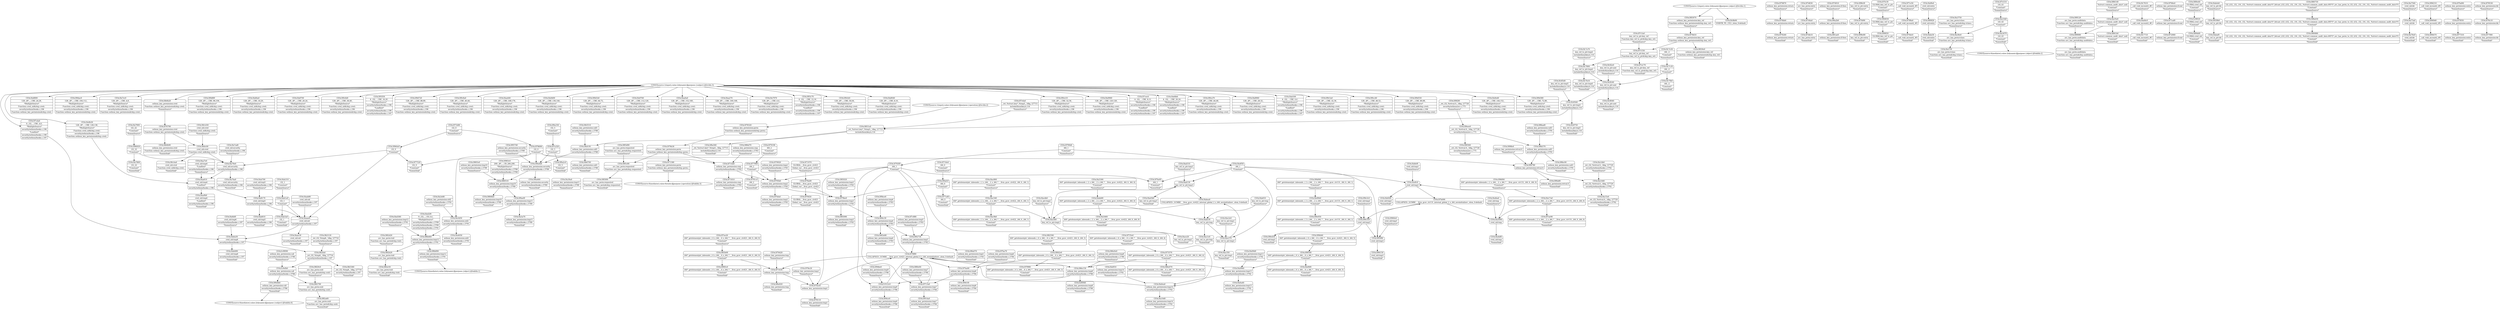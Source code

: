 digraph {
	CE0x3faa7e0 [shape=record,shape=Mrecord,label="{CE0x3faa7e0|cred_sid:tmp4|*LoadInst*|security/selinux/hooks.c,196|*SummSource*}"]
	CE0x3f9e430 [shape=record,shape=Mrecord,label="{CE0x3f9e430|cred_sid:tmp2|*SummSink*}"]
	CE0x3f79870 [shape=record,shape=Mrecord,label="{CE0x3f79870|selinux_key_permission:return|*SummSource*}"]
	CE0x3f7d4a0 [shape=record,shape=Mrecord,label="{CE0x3f7d4a0|avc_has_perm:entry}"]
	CE0x3fab1a0 [shape=record,shape=Mrecord,label="{CE0x3fab1a0|i32_1|*Constant*}"]
	CE0x3fa4360 [shape=record,shape=Mrecord,label="{CE0x3fa4360|selinux_key_permission:tmp12|security/selinux/hooks.c,5791|*SummSource*}"]
	CE0x3fc7800 [shape=record,shape=Mrecord,label="{CE0x3fc7800|key_ref_to_ptr:tmp4|include/linux/key.h,116}"]
	CE0x3f73570 [shape=record,shape=Mrecord,label="{CE0x3f73570|i64*_getelementptr_inbounds_(_6_x_i64_,_6_x_i64_*___llvm_gcov_ctr421,_i64_0,_i64_4)|*Constant*}"]
	CE0x3faa270 [shape=record,shape=Mrecord,label="{CE0x3faa270|128:_i8*,_:_CRE_160,168_|*MultipleSource*|Function::cred_sid&Arg::cred::|security/selinux/hooks.c,196|Function::selinux_key_permission&Arg::cred::}"]
	CE0x3fa7970 [shape=record,shape=Mrecord,label="{CE0x3fa7970|128:_i8*,_:_CRE_0,4_|*MultipleSource*|Function::cred_sid&Arg::cred::|security/selinux/hooks.c,196|Function::selinux_key_permission&Arg::cred::}"]
	CE0x3f78320 [shape=record,shape=Mrecord,label="{CE0x3f78320|selinux_key_permission:perm|Function::selinux_key_permission&Arg::perm::|*SummSource*}"]
	CE0x3f71630 [shape=record,shape=Mrecord,label="{CE0x3f71630|selinux_key_permission:tmp}"]
	CE0x3f86d70 [shape=record,shape=Mrecord,label="{CE0x3f86d70|selinux_key_permission:cmp|security/selinux/hooks.c,5783|*SummSource*}"]
	CE0x3faa9b0 [shape=record,shape=Mrecord,label="{CE0x3faa9b0|cred_sid:tmp4|*LoadInst*|security/selinux/hooks.c,196|*SummSink*}"]
	CE0x3f93c70 [shape=record,shape=Mrecord,label="{CE0x3f93c70|4:_i32,_:_CRE_12,16_|*MultipleSource*|security/selinux/hooks.c,196|*LoadInst*|security/selinux/hooks.c,196|security/selinux/hooks.c,197}"]
	CE0x3f81ae0 [shape=record,shape=Mrecord,label="{CE0x3f81ae0|selinux_key_permission:if.then|*SummSink*}"]
	CE0x3f9cfe0 [shape=record,shape=Mrecord,label="{CE0x3f9cfe0|128:_i8*,_:_CRE_56,64_|*MultipleSource*|Function::cred_sid&Arg::cred::|security/selinux/hooks.c,196|Function::selinux_key_permission&Arg::cred::}"]
	CE0x3f941f0 [shape=record,shape=Mrecord,label="{CE0x3f941f0|selinux_key_permission:tmp6|security/selinux/hooks.c,5784|*SummSink*}"]
	CE0x3f8b460 [shape=record,shape=Mrecord,label="{CE0x3f8b460|selinux_key_permission:tmp12|security/selinux/hooks.c,5791}"]
	CE0x3f7fd90 [shape=record,shape=Mrecord,label="{CE0x3f7fd90|key_ref_to_ptr:entry}"]
	CE0x3fa09d0 [shape=record,shape=Mrecord,label="{CE0x3fa09d0|selinux_key_permission:tmp13|security/selinux/hooks.c,5792|*SummSource*}"]
	CE0x3f98f20 [shape=record,shape=Mrecord,label="{CE0x3f98f20|GLOBAL:key_ref_to_ptr|*Constant*|*SummSink*}"]
	CE0x3fa8040 [shape=record,shape=Mrecord,label="{CE0x3fa8040|128:_i8*,_:_CRE_8,16_|*MultipleSource*|Function::cred_sid&Arg::cred::|security/selinux/hooks.c,196|Function::selinux_key_permission&Arg::cred::}"]
	CE0x3fac800 [shape=record,shape=Mrecord,label="{CE0x3fac800|i64*_getelementptr_inbounds_(_2_x_i64_,_2_x_i64_*___llvm_gcov_ctr422,_i64_0,_i64_1)|*Constant*|*SummSource*}"]
	CE0x3f8a070 [shape=record,shape=Mrecord,label="{CE0x3f8a070|selinux_key_permission:tmp5|security/selinux/hooks.c,5783|*SummSink*}"]
	CE0x3f71e50 [shape=record,shape=Mrecord,label="{CE0x3f71e50|_call_void_mcount()_#3|*SummSource*}"]
	CE0x3faf9e0 [shape=record,shape=Mrecord,label="{CE0x3faf9e0|cred_sid:entry|*SummSource*}"]
	CE0x3f83b00 [shape=record,shape=Mrecord,label="{CE0x3f83b00|i64*_getelementptr_inbounds_(_6_x_i64_,_6_x_i64_*___llvm_gcov_ctr421,_i64_0,_i64_0)|*Constant*}"]
	CE0x3f914a0 [shape=record,shape=Mrecord,label="{CE0x3f914a0|selinux_key_permission:tmp7|security/selinux/hooks.c,5784|*SummSink*}"]
	CE0x3f829c0 [shape=record,shape=Mrecord,label="{CE0x3f829c0|avc_has_perm:ssid|Function::avc_has_perm&Arg::ssid::|*SummSource*}"]
	CE0x3f8b570 [shape=record,shape=Mrecord,label="{CE0x3f8b570|selinux_key_permission:call3|security/selinux/hooks.c,5791}"]
	CE0x3f79240 [shape=record,shape=Mrecord,label="{CE0x3f79240|selinux_key_permission:return|*SummSink*}"]
	CE0x3f985c0 [shape=record,shape=Mrecord,label="{CE0x3f985c0|i64*_getelementptr_inbounds_(_6_x_i64_,_6_x_i64_*___llvm_gcov_ctr421,_i64_0,_i64_0)|*Constant*|*SummSink*}"]
	CE0x3f78690 [shape=record,shape=Mrecord,label="{CE0x3f78690|i32_0|*Constant*}"]
	CE0x3f9ce10 [shape=record,shape=Mrecord,label="{CE0x3f9ce10|128:_i8*,_:_CRE_52,56_|*MultipleSource*|Function::cred_sid&Arg::cred::|security/selinux/hooks.c,196|Function::selinux_key_permission&Arg::cred::}"]
	"CONST[source:1(input),value:2(dynamic)][purpose:{subject}][SrcIdx:3]"
	CE0x3fab810 [shape=record,shape=Mrecord,label="{CE0x3fab810|cred_sid:tmp5|security/selinux/hooks.c,196|*SummSink*}"]
	CE0x3fa39a0 [shape=record,shape=Mrecord,label="{CE0x3fa39a0|selinux_key_permission:tmp11|security/selinux/hooks.c,5789|*SummSource*}"]
	CE0x3f960e0 [shape=record,shape=Mrecord,label="{CE0x3f960e0|cred_sid:tmp3|*SummSource*}"]
	CE0x3f78a00 [shape=record,shape=Mrecord,label="{CE0x3f78a00|GLOBAL:__llvm_gcov_ctr421|Global_var:__llvm_gcov_ctr421}"]
	CE0x3fa0a40 [shape=record,shape=Mrecord,label="{CE0x3fa0a40|selinux_key_permission:tmp13|security/selinux/hooks.c,5792|*SummSink*}"]
	CE0x3f781c0 [shape=record,shape=Mrecord,label="{CE0x3f781c0|i64_2|*Constant*|*SummSink*}"]
	CE0x3f9df40 [shape=record,shape=Mrecord,label="{CE0x3f9df40|i64*_getelementptr_inbounds_(_2_x_i64_,_2_x_i64_*___llvm_gcov_ctr131,_i64_0,_i64_1)|*Constant*|*SummSource*}"]
	CE0x3f77520 [shape=record,shape=Mrecord,label="{CE0x3f77520|i32_0|*Constant*|*SummSink*}"]
	CE0x3f78e20 [shape=record,shape=Mrecord,label="{CE0x3f78e20|selinux_key_permission:tmp1|*SummSource*}"]
	CE0x3f716e0 [shape=record,shape=Mrecord,label="{CE0x3f716e0|i64_0|*Constant*|*SummSource*}"]
	CE0x3f7c6a0 [shape=record,shape=Mrecord,label="{CE0x3f7c6a0|_ret_%struct.key*_%tmp5,_!dbg_!27715|include/linux/key.h,116|*SummSource*}"]
	CE0x3fa37f0 [shape=record,shape=Mrecord,label="{CE0x3fa37f0|avc_has_perm:tclass|Function::avc_has_perm&Arg::tclass::|*SummSink*}"]
	CE0x3fa9960 [shape=record,shape=Mrecord,label="{CE0x3fa9960|128:_i8*,_:_CRE_120,128_|*MultipleSource*|Function::cred_sid&Arg::cred::|security/selinux/hooks.c,196|Function::selinux_key_permission&Arg::cred::}"]
	CE0x3f9fa80 [shape=record,shape=Mrecord,label="{CE0x3f9fa80|selinux_key_permission:retval.0|*SummSink*}"]
	CE0x3f7cec0 [shape=record,shape=Mrecord,label="{CE0x3f7cec0|4:_i32,_:_CRE_8,12_|*MultipleSource*|security/selinux/hooks.c,196|*LoadInst*|security/selinux/hooks.c,196|security/selinux/hooks.c,197}"]
	CE0x3f9a460 [shape=record,shape=Mrecord,label="{CE0x3f9a460|selinux_key_permission:security|security/selinux/hooks.c,5789|*SummSink*}"]
	CE0x3f7ba00 [shape=record,shape=Mrecord,label="{CE0x3f7ba00|selinux_key_permission:tmp6|security/selinux/hooks.c,5784}"]
	CE0x3f861b0 [shape=record,shape=Mrecord,label="{CE0x3f861b0|%struct.common_audit_data*_null|*Constant*|*SummSink*}"]
	CE0x3fa6d90 [shape=record,shape=Mrecord,label="{CE0x3fa6d90|cred_sid:tmp6|security/selinux/hooks.c,197|*SummSink*}"]
	CE0x3fc8b00 [shape=record,shape=Mrecord,label="{CE0x3fc8b00|VOIDTB_TE:_CE2:_elem_0:default:}"]
	CE0x3f76790 [shape=record,shape=Mrecord,label="{CE0x3f76790|selinux_key_permission:cred|Function::selinux_key_permission&Arg::cred::}"]
	CE0x3f82e50 [shape=record,shape=Mrecord,label="{CE0x3f82e50|avc_has_perm:tsid|Function::avc_has_perm&Arg::tsid::|*SummSink*}"]
	CE0x3fa68b0 [shape=record,shape=Mrecord,label="{CE0x3fa68b0|4:_i32,_:_CRE_20,24_|*MultipleSource*|security/selinux/hooks.c,196|*LoadInst*|security/selinux/hooks.c,196|security/selinux/hooks.c,197}"]
	CE0x3fad310 [shape=record,shape=Mrecord,label="{CE0x3fad310|key_ref_to_ptr:tmp3|*SummSource*}"]
	CE0x3fac1e0 [shape=record,shape=Mrecord,label="{CE0x3fac1e0|key_ref_to_ptr:tmp|*SummSink*}"]
	CE0x3fa3750 [shape=record,shape=Mrecord,label="{CE0x3fa3750|avc_has_perm:tclass|Function::avc_has_perm&Arg::tclass::|*SummSource*}"]
	CE0x3f94be0 [shape=record,shape=Mrecord,label="{CE0x3f94be0|selinux_key_permission:tmp9|security/selinux/hooks.c,5786|*SummSource*}"]
	CE0x3f9f540 [shape=record,shape=Mrecord,label="{CE0x3f9f540|i64*_getelementptr_inbounds_(_6_x_i64_,_6_x_i64_*___llvm_gcov_ctr421,_i64_0,_i64_5)|*Constant*}"]
	"CONST[source:1(input),value:2(dynamic)][purpose:{object}][SrcIdx:1]"
	CE0x3fa90b0 [shape=record,shape=Mrecord,label="{CE0x3fa90b0|i64*_getelementptr_inbounds_(_2_x_i64_,_2_x_i64_*___llvm_gcov_ctr131,_i64_0,_i64_1)|*Constant*}"]
	CE0x3fa6bf0 [shape=record,shape=Mrecord,label="{CE0x3fa6bf0|cred_sid:tmp6|security/selinux/hooks.c,197|*SummSource*}"]
	CE0x3f7bfa0 [shape=record,shape=Mrecord,label="{CE0x3f7bfa0|selinux_key_permission:tmp2|security/selinux/hooks.c,5783|*SummSink*}"]
	CE0x3fa3470 [shape=record,shape=Mrecord,label="{CE0x3fa3470|i16_43|*Constant*|*SummSink*}"]
	CE0x3f9ca70 [shape=record,shape=Mrecord,label="{CE0x3f9ca70|128:_i8*,_:_CRE_44,48_|*MultipleSource*|Function::cred_sid&Arg::cred::|security/selinux/hooks.c,196|Function::selinux_key_permission&Arg::cred::}"]
	CE0x3f9fd40 [shape=record,shape=Mrecord,label="{CE0x3f9fd40|i64*_getelementptr_inbounds_(_6_x_i64_,_6_x_i64_*___llvm_gcov_ctr421,_i64_0,_i64_5)|*Constant*|*SummSource*}"]
	CE0x3fab3a0 [shape=record,shape=Mrecord,label="{CE0x3fab3a0|i32_1|*Constant*|*SummSink*}"]
	CE0x3f8a2b0 [shape=record,shape=Mrecord,label="{CE0x3f8a2b0|selinux_key_permission:if.then}"]
	CE0x3f95740 [shape=record,shape=Mrecord,label="{CE0x3f95740|selinux_key_permission:security|security/selinux/hooks.c,5789|*SummSource*}"]
	CE0x3fb3120 [shape=record,shape=Mrecord,label="{CE0x3fb3120|_ret_i32_%tmp6,_!dbg_!27716|security/selinux/hooks.c,197|*SummSource*}"]
	CE0x3fabb80 [shape=record,shape=Mrecord,label="{CE0x3fabb80|i64*_getelementptr_inbounds_(_2_x_i64_,_2_x_i64_*___llvm_gcov_ctr422,_i64_0,_i64_0)|*Constant*}"]
	CE0x3fad4c0 [shape=record,shape=Mrecord,label="{CE0x3fad4c0|_call_void_mcount()_#3}"]
	CE0x3f7c5a0 [shape=record,shape=Mrecord,label="{CE0x3f7c5a0|key_ref_to_ptr:key_ref|Function::key_ref_to_ptr&Arg::key_ref::|*SummSource*}"]
	CE0x3fa8960 [shape=record,shape=Mrecord,label="{CE0x3fa8960|128:_i8*,_:_CRE_28,32_|*MultipleSource*|Function::cred_sid&Arg::cred::|security/selinux/hooks.c,196|Function::selinux_key_permission&Arg::cred::}"]
	CE0x3fab500 [shape=record,shape=Mrecord,label="{CE0x3fab500|4:_i32,_:_CRE_0,4_|*MultipleSource*|security/selinux/hooks.c,196|*LoadInst*|security/selinux/hooks.c,196|security/selinux/hooks.c,197}"]
	CE0x3fa8170 [shape=record,shape=Mrecord,label="{CE0x3fa8170|cred_sid:tmp5|security/selinux/hooks.c,196}"]
	CE0x3f7c530 [shape=record,shape=Mrecord,label="{CE0x3f7c530|key_ref_to_ptr:key_ref|Function::key_ref_to_ptr&Arg::key_ref::}"]
	CE0x3faa610 [shape=record,shape=Mrecord,label="{CE0x3faa610|cred_sid:tmp4|*LoadInst*|security/selinux/hooks.c,196}"]
	CE0x3f71ad0 [shape=record,shape=Mrecord,label="{CE0x3f71ad0|selinux_key_permission:if.end}"]
	CE0x3f9c5a0 [shape=record,shape=Mrecord,label="{CE0x3f9c5a0|128:_i8*,_:_CRE_32,36_|*MultipleSource*|Function::cred_sid&Arg::cred::|security/selinux/hooks.c,196|Function::selinux_key_permission&Arg::cred::}"]
	CE0x3f9cc40 [shape=record,shape=Mrecord,label="{CE0x3f9cc40|128:_i8*,_:_CRE_48,52_|*MultipleSource*|Function::cred_sid&Arg::cred::|security/selinux/hooks.c,196|Function::selinux_key_permission&Arg::cred::}"]
	CE0x3f85090 [shape=record,shape=Mrecord,label="{CE0x3f85090|selinux_key_permission:tmp3|security/selinux/hooks.c,5783|*SummSink*}"]
	CE0x3f89e40 [shape=record,shape=Mrecord,label="{CE0x3f89e40|GLOBAL:cred_sid|*Constant*|*SummSource*}"]
	CE0x3f9a4d0 [shape=record,shape=Mrecord,label="{CE0x3f9a4d0|selinux_key_permission:security|security/selinux/hooks.c,5789}"]
	CE0x3f7d830 [shape=record,shape=Mrecord,label="{CE0x3f7d830|avc_has_perm:entry|*SummSource*}"]
	CE0x3fa4df0 [shape=record,shape=Mrecord,label="{CE0x3fa4df0|cred_sid:tmp|*SummSink*}"]
	CE0x3fb1da0 [shape=record,shape=Mrecord,label="{CE0x3fb1da0|cred_sid:cred|Function::cred_sid&Arg::cred::|*SummSink*}"]
	CE0x3fa06f0 [shape=record,shape=Mrecord,label="{CE0x3fa06f0|i64*_getelementptr_inbounds_(_6_x_i64_,_6_x_i64_*___llvm_gcov_ctr421,_i64_0,_i64_5)|*Constant*|*SummSink*}"]
	CE0x3f7ba70 [shape=record,shape=Mrecord,label="{CE0x3f7ba70|selinux_key_permission:tmp6|security/selinux/hooks.c,5784|*SummSource*}"]
	CE0x3f9d550 [shape=record,shape=Mrecord,label="{CE0x3f9d550|128:_i8*,_:_CRE_80,88_|*MultipleSource*|Function::cred_sid&Arg::cred::|security/selinux/hooks.c,196|Function::selinux_key_permission&Arg::cred::}"]
	CE0x3fb2fa0 [shape=record,shape=Mrecord,label="{CE0x3fb2fa0|_ret_i32_%tmp6,_!dbg_!27716|security/selinux/hooks.c,197}"]
	CE0x3fa7800 [shape=record,shape=Mrecord,label="{CE0x3fa7800|i32_22|*Constant*|*SummSink*}"]
	CE0x3f806b0 [shape=record,shape=Mrecord,label="{CE0x3f806b0|selinux_key_permission:tmp10|security/selinux/hooks.c,5789|*SummSink*}"]
	CE0x3facd40 [shape=record,shape=Mrecord,label="{CE0x3facd40|key_ref_to_ptr:tmp2}"]
	CE0x3fa14b0 [shape=record,shape=Mrecord,label="{CE0x3fa14b0|_ret_i32_%retval.0,_!dbg_!27729|security/selinux/hooks.c,5792|*SummSource*}"]
	CE0x3f76420 [shape=record,shape=Mrecord,label="{CE0x3f76420|selinux_key_permission:tmp|*SummSource*}"]
	CE0x3f7a170 [shape=record,shape=Mrecord,label="{CE0x3f7a170|key_ref_to_ptr:key_ref|Function::key_ref_to_ptr&Arg::key_ref::|*SummSink*}"]
	CE0x3f71970 [shape=record,shape=Mrecord,label="{CE0x3f71970|GLOBAL:__llvm_gcov_ctr421|Global_var:__llvm_gcov_ctr421|*SummSource*}"]
	CE0x3fa6eb0 [shape=record,shape=Mrecord,label="{CE0x3fa6eb0|key_ref_to_ptr:bb|*SummSource*}"]
	CE0x3f7bef0 [shape=record,shape=Mrecord,label="{CE0x3f7bef0|i64_1|*Constant*|*SummSink*}"]
	CE0x3fabaf0 [shape=record,shape=Mrecord,label="{CE0x3fabaf0|key_ref_to_ptr:bb|*SummSink*}"]
	CE0x3f7fc30 [shape=record,shape=Mrecord,label="{CE0x3f7fc30|GLOBAL:key_ref_to_ptr|*Constant*|*SummSource*}"]
	CE0x3faaae0 [shape=record,shape=Mrecord,label="{CE0x3faaae0|cred_sid:sid|security/selinux/hooks.c,197}"]
	CE0x3f9f120 [shape=record,shape=Mrecord,label="{CE0x3f9f120|avc_has_perm:auditdata|Function::avc_has_perm&Arg::auditdata::|*SummSource*}"]
	CE0x3f89dd0 [shape=record,shape=Mrecord,label="{CE0x3f89dd0|GLOBAL:cred_sid|*Constant*|*SummSink*}"]
	CE0x3fa0960 [shape=record,shape=Mrecord,label="{CE0x3fa0960|selinux_key_permission:tmp13|security/selinux/hooks.c,5792}"]
	CE0x3fc8750 [shape=record,shape=Mrecord,label="{CE0x3fc8750|key_ref_to_ptr:tmp5|include/linux/key.h,116|*SummSink*}"]
	CE0x3fc7fb0 [shape=record,shape=Mrecord,label="{CE0x3fc7fb0|i64_-2|*Constant*|*SummSink*}"]
	CE0x3f83070 [shape=record,shape=Mrecord,label="{CE0x3f83070|selinux_key_permission:key_ref|Function::selinux_key_permission&Arg::key_ref::|*SummSource*}"]
	CE0x3fa9ed0 [shape=record,shape=Mrecord,label="{CE0x3fa9ed0|128:_i8*,_:_CRE_144,152_|*MultipleSource*|Function::cred_sid&Arg::cred::|security/selinux/hooks.c,196|Function::selinux_key_permission&Arg::cred::}"]
	CE0x5483e80 [shape=record,shape=Mrecord,label="{CE0x5483e80|selinux_key_permission:tmp4|security/selinux/hooks.c,5783|*SummSink*}"]
	CE0x3f9d380 [shape=record,shape=Mrecord,label="{CE0x3f9d380|128:_i8*,_:_CRE_72,80_|*MultipleSource*|Function::cred_sid&Arg::cred::|security/selinux/hooks.c,196|Function::selinux_key_permission&Arg::cred::}"]
	CE0x5c9f020 [shape=record,shape=Mrecord,label="{CE0x5c9f020|GLOBAL:cred_sid|*Constant*}"]
	CE0x3fa17a0 [shape=record,shape=Mrecord,label="{CE0x3fa17a0|i64*_getelementptr_inbounds_(_2_x_i64_,_2_x_i64_*___llvm_gcov_ctr131,_i64_0,_i64_0)|*Constant*}"]
	CE0x3f7f980 [shape=record,shape=Mrecord,label="{CE0x3f7f980|i64*_getelementptr_inbounds_(_6_x_i64_,_6_x_i64_*___llvm_gcov_ctr421,_i64_0,_i64_3)|*Constant*|*SummSink*}"]
	CE0x3fc7b10 [shape=record,shape=Mrecord,label="{CE0x3fc7b10|key_ref_to_ptr:tmp4|include/linux/key.h,116|*SummSink*}"]
	CE0x3f76f20 [shape=record,shape=Mrecord,label="{CE0x3f76f20|GLOBAL:__llvm_gcov_ctr421|Global_var:__llvm_gcov_ctr421|*SummSink*}"]
	CE0x3fb0b20 [shape=record,shape=Mrecord,label="{CE0x3fb0b20|selinux_key_permission:cred|Function::selinux_key_permission&Arg::cred::|*SummSource*}"]
	CE0x3f79920 [shape=record,shape=Mrecord,label="{CE0x3f79920|selinux_key_permission:tmp2|security/selinux/hooks.c,5783|*SummSource*}"]
	CE0x3f98e80 [shape=record,shape=Mrecord,label="{CE0x3f98e80|key_ref_to_ptr:entry|*SummSink*}"]
	CE0x3f7a320 [shape=record,shape=Mrecord,label="{CE0x3f7a320|i32_5|*Constant*}"]
	CE0x3f89f20 [shape=record,shape=Mrecord,label="{CE0x3f89f20|cred_sid:entry}"]
	CE0x3f9f360 [shape=record,shape=Mrecord,label="{CE0x3f9f360|_ret_i32_%retval.0,_!dbg_!27728|security/selinux/avc.c,775|*SummSink*}"]
	CE0x3fabf10 [shape=record,shape=Mrecord,label="{CE0x3fabf10|key_ref_to_ptr:tmp|*SummSource*}"]
	CE0x3f9e6b0 [shape=record,shape=Mrecord,label="{CE0x3f9e6b0|selinux_key_permission:call|security/selinux/hooks.c,5786|*SummSink*}"]
	CE0x3fa8800 [shape=record,shape=Mrecord,label="{CE0x3fa8800|128:_i8*,_:_CRE_24,28_|*MultipleSource*|Function::cred_sid&Arg::cred::|security/selinux/hooks.c,196|Function::selinux_key_permission&Arg::cred::}"]
	CE0x3f9dac0 [shape=record,shape=Mrecord,label="{CE0x3f9dac0|128:_i8*,_:_CRE_104,112_|*MultipleSource*|Function::cred_sid&Arg::cred::|security/selinux/hooks.c,196|Function::selinux_key_permission&Arg::cred::}"]
	CE0x3f78f80 [shape=record,shape=Mrecord,label="{CE0x3f78f80|COLLAPSED:_GCMRE___llvm_gcov_ctr421_internal_global_6_x_i64_zeroinitializer:_elem_0:default:}"]
	CE0x3f8bd30 [shape=record,shape=Mrecord,label="{CE0x3f8bd30|i32_(i32,_i32,_i16,_i32,_%struct.common_audit_data*)*_bitcast_(i32_(i32,_i32,_i16,_i32,_%struct.common_audit_data.495*)*_avc_has_perm_to_i32_(i32,_i32,_i16,_i32,_%struct.common_audit_data*)*)|*Constant*}"]
	CE0x3fa7ad0 [shape=record,shape=Mrecord,label="{CE0x3fa7ad0|cred_sid:security|security/selinux/hooks.c,196|*SummSource*}"]
	CE0x3f9eee0 [shape=record,shape=Mrecord,label="{CE0x3f9eee0|_ret_i32_%retval.0,_!dbg_!27728|security/selinux/avc.c,775}"]
	CE0x3f96f00 [shape=record,shape=Mrecord,label="{CE0x3f96f00|i64*_getelementptr_inbounds_(_2_x_i64_,_2_x_i64_*___llvm_gcov_ctr131,_i64_0,_i64_0)|*Constant*|*SummSource*}"]
	CE0x3fa7ec0 [shape=record,shape=Mrecord,label="{CE0x3fa7ec0|128:_i8*,_:_CRE_4,8_|*MultipleSource*|Function::cred_sid&Arg::cred::|security/selinux/hooks.c,196|Function::selinux_key_permission&Arg::cred::}"]
	CE0x3f713a0 [shape=record,shape=Mrecord,label="{CE0x3f713a0|selinux_key_permission:tmp7|security/selinux/hooks.c,5784}"]
	CE0x386e070 [shape=record,shape=Mrecord,label="{CE0x386e070|i64*_getelementptr_inbounds_(_6_x_i64_,_6_x_i64_*___llvm_gcov_ctr421,_i64_0,_i64_4)|*Constant*|*SummSink*}"]
	CE0x53512c0 [shape=record,shape=Mrecord,label="{CE0x53512c0|selinux_key_permission:tmp9|security/selinux/hooks.c,5786}"]
	CE0x3fb41f0 [shape=record,shape=Mrecord,label="{CE0x3fb41f0|selinux_key_permission:call1|security/selinux/hooks.c,5788}"]
	CE0x3f71580 [shape=record,shape=Mrecord,label="{CE0x3f71580|selinux_key_permission:perm|Function::selinux_key_permission&Arg::perm::|*SummSink*}"]
	CE0x5c9f090 [shape=record,shape=Mrecord,label="{CE0x5c9f090|selinux_key_permission:call|security/selinux/hooks.c,5786|*SummSource*}"]
	CE0x3fa76e0 [shape=record,shape=Mrecord,label="{CE0x3fa76e0|cred_sid:bb|*SummSink*}"]
	CE0x3f788a0 [shape=record,shape=Mrecord,label="{CE0x3f788a0|_call_void_mcount()_#3}"]
	CE0x3face20 [shape=record,shape=Mrecord,label="{CE0x3face20|key_ref_to_ptr:tmp2|*SummSink*}"]
	CE0x3faab80 [shape=record,shape=Mrecord,label="{CE0x3faab80|cred_sid:sid|security/selinux/hooks.c,197|*SummSource*}"]
	CE0x3f80e00 [shape=record,shape=Mrecord,label="{CE0x3f80e00|selinux_key_permission:tmp7|security/selinux/hooks.c,5784|*SummSource*}"]
	CE0x3fa35e0 [shape=record,shape=Mrecord,label="{CE0x3fa35e0|%struct.common_audit_data*_null|*Constant*}"]
	CE0x3f714d0 [shape=record,shape=Mrecord,label="{CE0x3f714d0|selinux_key_permission:cmp|security/selinux/hooks.c,5783}"]
	CE0x3fa3d50 [shape=record,shape=Mrecord,label="{CE0x3fa3d50|selinux_key_permission:sid2|security/selinux/hooks.c,5791}"]
	CE0x3fc7a70 [shape=record,shape=Mrecord,label="{CE0x3fc7a70|key_ref_to_ptr:tmp4|include/linux/key.h,116|*SummSource*}"]
	CE0x3f8a920 [shape=record,shape=Mrecord,label="{CE0x3f8a920|selinux_key_permission:tmp|*SummSink*}"]
	CE0x3f82a60 [shape=record,shape=Mrecord,label="{CE0x3f82a60|avc_has_perm:ssid|Function::avc_has_perm&Arg::ssid::|*SummSink*}"]
	CE0x3f85020 [shape=record,shape=Mrecord,label="{CE0x3f85020|selinux_key_permission:tmp3|security/selinux/hooks.c,5783|*SummSource*}"]
	CE0x3f96920 [shape=record,shape=Mrecord,label="{CE0x3f96920|i32_22|*Constant*}"]
	CE0x3f735e0 [shape=record,shape=Mrecord,label="{CE0x3f735e0|i64*_getelementptr_inbounds_(_6_x_i64_,_6_x_i64_*___llvm_gcov_ctr421,_i64_0,_i64_4)|*Constant*|*SummSource*}"]
	CE0x3f82b20 [shape=record,shape=Mrecord,label="{CE0x3f82b20|avc_has_perm:tsid|Function::avc_has_perm&Arg::tsid::}"]
	CE0x3f7ae90 [shape=record,shape=Mrecord,label="{CE0x3f7ae90|i64*_getelementptr_inbounds_(_2_x_i64_,_2_x_i64_*___llvm_gcov_ctr131,_i64_0,_i64_0)|*Constant*|*SummSink*}"]
	CE0x3f831a0 [shape=record,shape=Mrecord,label="{CE0x3f831a0|_ret_%struct.key*_%tmp5,_!dbg_!27715|include/linux/key.h,116}"]
	CE0x3fa4050 [shape=record,shape=Mrecord,label="{CE0x3fa4050|selinux_key_permission:sid2|security/selinux/hooks.c,5791|*SummSink*}"]
	CE0x3fb0c00 [shape=record,shape=Mrecord,label="{CE0x3fb0c00|cred_sid:cred|Function::cred_sid&Arg::cred::}"]
	"CONST[source:0(mediator),value:2(dynamic)][purpose:{object}][SnkIdx:2]"
	CE0x3f969d0 [shape=record,shape=Mrecord,label="{CE0x3f969d0|_call_void_mcount()_#3}"]
	CE0x3fb0b90 [shape=record,shape=Mrecord,label="{CE0x3fb0b90|selinux_key_permission:cred|Function::selinux_key_permission&Arg::cred::|*SummSink*}"]
	CE0x3f79d10 [shape=record,shape=Mrecord,label="{CE0x3f79d10|selinux_key_permission:key_ref|Function::selinux_key_permission&Arg::key_ref::}"]
	CE0x3f79be0 [shape=record,shape=Mrecord,label="{CE0x3f79be0|selinux_key_permission:tmp3|security/selinux/hooks.c,5783}"]
	CE0x3f9e350 [shape=record,shape=Mrecord,label="{CE0x3f9e350|cred_sid:tmp2}"]
	CE0x3f9d8f0 [shape=record,shape=Mrecord,label="{CE0x3f9d8f0|128:_i8*,_:_CRE_96,104_|*MultipleSource*|Function::cred_sid&Arg::cred::|security/selinux/hooks.c,196|Function::selinux_key_permission&Arg::cred::}"]
	CE0x3fa3340 [shape=record,shape=Mrecord,label="{CE0x3fa3340|i16_43|*Constant*}"]
	"CONST[source:0(mediator),value:2(dynamic)][purpose:{subject}][SnkIdx:0]"
	CE0x3fa0ea0 [shape=record,shape=Mrecord,label="{CE0x3fa0ea0|selinux_key_permission:tmp14|security/selinux/hooks.c,5792}"]
	CE0x3f79190 [shape=record,shape=Mrecord,label="{CE0x3f79190|i64_2|*Constant*|*SummSource*}"]
	CE0x3f842e0 [shape=record,shape=Mrecord,label="{CE0x3f842e0|i64*_getelementptr_inbounds_(_6_x_i64_,_6_x_i64_*___llvm_gcov_ctr421,_i64_0,_i64_3)|*Constant*}"]
	CE0x3faae30 [shape=record,shape=Mrecord,label="{CE0x3faae30|cred_sid:sid|security/selinux/hooks.c,197|*SummSink*}"]
	CE0x3f9f780 [shape=record,shape=Mrecord,label="{CE0x3f9f780|selinux_key_permission:retval.0}"]
	CE0x3fa4f50 [shape=record,shape=Mrecord,label="{CE0x3fa4f50|i64_1|*Constant*}"]
	CE0x3f85d90 [shape=record,shape=Mrecord,label="{CE0x3f85d90|avc_has_perm:requested|Function::avc_has_perm&Arg::requested::|*SummSource*}"]
	CE0x3f79b30 [shape=record,shape=Mrecord,label="{CE0x3f79b30|selinux_key_permission:perm|Function::selinux_key_permission&Arg::perm::}"]
	CE0x3f8bad0 [shape=record,shape=Mrecord,label="{CE0x3f8bad0|selinux_key_permission:call3|security/selinux/hooks.c,5791|*SummSource*}"]
	CE0x3f85c80 [shape=record,shape=Mrecord,label="{CE0x3f85c80|avc_has_perm:requested|Function::avc_has_perm&Arg::requested::}"]
	CE0x3fa7900 [shape=record,shape=Mrecord,label="{CE0x3fa7900|i32_22|*Constant*|*SummSource*}"]
	CE0x3fc8560 [shape=record,shape=Mrecord,label="{CE0x3fc8560|key_ref_to_ptr:tmp5|include/linux/key.h,116}"]
	CE0x3f8a560 [shape=record,shape=Mrecord,label="{CE0x3f8a560|_ret_%struct.key*_%tmp5,_!dbg_!27715|include/linux/key.h,116|*SummSink*}"]
	CE0x3fa84a0 [shape=record,shape=Mrecord,label="{CE0x3fa84a0|128:_i8*,_:_CRE_16,20_|*MultipleSource*|Function::cred_sid&Arg::cred::|security/selinux/hooks.c,196|Function::selinux_key_permission&Arg::cred::}"]
	CE0x3f82790 [shape=record,shape=Mrecord,label="{CE0x3f82790|avc_has_perm:ssid|Function::avc_has_perm&Arg::ssid::}"]
	CE0x3f77310 [shape=record,shape=Mrecord,label="{CE0x3f77310|selinux_key_permission:entry|*SummSink*}"]
	CE0x3fc8040 [shape=record,shape=Mrecord,label="{CE0x3fc8040|key_ref_to_ptr:and|include/linux/key.h,116|*SummSink*}"]
	CE0x3fa7560 [shape=record,shape=Mrecord,label="{CE0x3fa7560|cred_sid:bb|*SummSource*}"]
	CE0x3f82d20 [shape=record,shape=Mrecord,label="{CE0x3f82d20|avc_has_perm:tsid|Function::avc_has_perm&Arg::tsid::|*SummSource*}"]
	CE0x3f7f050 [shape=record,shape=Mrecord,label="{CE0x3f7f050|selinux_key_permission:entry}"]
	CE0x3fa92f0 [shape=record,shape=Mrecord,label="{CE0x3fa92f0|cred_sid:tmp1|*SummSink*}"]
	CE0x3f964e0 [shape=record,shape=Mrecord,label="{CE0x3f964e0|i32_0|*Constant*}"]
	CE0x3f9e050 [shape=record,shape=Mrecord,label="{CE0x3f9e050|i64*_getelementptr_inbounds_(_2_x_i64_,_2_x_i64_*___llvm_gcov_ctr131,_i64_0,_i64_1)|*Constant*|*SummSink*}"]
	CE0x3f795b0 [shape=record,shape=Mrecord,label="{CE0x3f795b0|selinux_key_permission:tmp2|security/selinux/hooks.c,5783}"]
	CE0x3f71b80 [shape=record,shape=Mrecord,label="{CE0x3f71b80|i32_0|*Constant*|*SummSource*}"]
	CE0x3fa6a50 [shape=record,shape=Mrecord,label="{CE0x3fa6a50|cred_sid:tmp6|security/selinux/hooks.c,197}"]
	CE0x3f8bc00 [shape=record,shape=Mrecord,label="{CE0x3f8bc00|selinux_key_permission:call3|security/selinux/hooks.c,5791|*SummSink*}"]
	CE0x3f72060 [shape=record,shape=Mrecord,label="{CE0x3f72060|selinux_key_permission:if.end|*SummSink*}"]
	"CONST[source:1(input),value:2(dynamic)][purpose:{operation}][SrcIdx:2]"
	CE0x3fa8700 [shape=record,shape=Mrecord,label="{CE0x3fa8700|128:_i8*,_:_CRE_20,24_|*MultipleSource*|Function::cred_sid&Arg::cred::|security/selinux/hooks.c,196|Function::selinux_key_permission&Arg::cred::}"]
	CE0x3fa8ef0 [shape=record,shape=Mrecord,label="{CE0x3fa8ef0|cred_sid:tmp1|*SummSource*}"]
	CE0x3fa1440 [shape=record,shape=Mrecord,label="{CE0x3fa1440|_ret_i32_%retval.0,_!dbg_!27729|security/selinux/hooks.c,5792}"]
	CE0x3f92730 [shape=record,shape=Mrecord,label="{CE0x3f92730|selinux_key_permission:tmp5|security/selinux/hooks.c,5783}"]
	CE0x3f9a330 [shape=record,shape=Mrecord,label="{CE0x3f9a330|i32_5|*Constant*|*SummSource*}"]
	CE0x3f9c6d0 [shape=record,shape=Mrecord,label="{CE0x3f9c6d0|128:_i8*,_:_CRE_36,40_|*MultipleSource*|Function::cred_sid&Arg::cred::|security/selinux/hooks.c,196|Function::selinux_key_permission&Arg::cred::}"]
	CE0x5ef0940 [shape=record,shape=Mrecord,label="{CE0x5ef0940|selinux_key_permission:tmp8|security/selinux/hooks.c,5786|*SummSink*}"]
	CE0x3f98cf0 [shape=record,shape=Mrecord,label="{CE0x3f98cf0|key_ref_to_ptr:entry|*SummSource*}"]
	CE0x3fa42f0 [shape=record,shape=Mrecord,label="{CE0x3fa42f0|0:_i32,_:_CR_0,4_|*MultipleSource*|security/selinux/hooks.c,5789|security/selinux/hooks.c,5789|security/selinux/hooks.c,5791}"]
	CE0x3f792f0 [shape=record,shape=Mrecord,label="{CE0x3f792f0|i64_1|*Constant*}"]
	CE0x3f7ee20 [shape=record,shape=Mrecord,label="{CE0x3f7ee20|i64*_getelementptr_inbounds_(_6_x_i64_,_6_x_i64_*___llvm_gcov_ctr421,_i64_0,_i64_0)|*Constant*|*SummSource*}"]
	CE0x3f7c880 [shape=record,shape=Mrecord,label="{CE0x3f7c880|selinux_key_permission:tmp5|security/selinux/hooks.c,5783|*SummSource*}"]
	CE0x3f93f30 [shape=record,shape=Mrecord,label="{CE0x3f93f30|4:_i32,_:_CRE_16,20_|*MultipleSource*|security/selinux/hooks.c,196|*LoadInst*|security/selinux/hooks.c,196|security/selinux/hooks.c,197}"]
	CE0x3fc7c20 [shape=record,shape=Mrecord,label="{CE0x3fc7c20|i64_-2|*Constant*}"]
	CE0x3fa4ba0 [shape=record,shape=Mrecord,label="{CE0x3fa4ba0|cred_sid:tmp|*SummSource*}"]
	"CONST[source:0(mediator),value:0(static)][purpose:{operation}][SnkIdx:3]"
	CE0x3f983c0 [shape=record,shape=Mrecord,label="{CE0x3f983c0|200:_i8*,_:_CR_200,208_|*MultipleSource*|security/selinux/hooks.c,5788|security/selinux/hooks.c,5789}"]
	CE0x3f9f080 [shape=record,shape=Mrecord,label="{CE0x3f9f080|avc_has_perm:auditdata|Function::avc_has_perm&Arg::auditdata::}"]
	CE0x3fabea0 [shape=record,shape=Mrecord,label="{CE0x3fabea0|COLLAPSED:_GCMRE___llvm_gcov_ctr422_internal_global_2_x_i64_zeroinitializer:_elem_0:default:}"]
	CE0x3f830e0 [shape=record,shape=Mrecord,label="{CE0x3f830e0|selinux_key_permission:key_ref|Function::selinux_key_permission&Arg::key_ref::|*SummSink*}"]
	CE0x3f9a2c0 [shape=record,shape=Mrecord,label="{CE0x3f9a2c0|i32_5|*Constant*|*SummSink*}"]
	CE0x3f86300 [shape=record,shape=Mrecord,label="{CE0x3f86300|avc_has_perm:auditdata|Function::avc_has_perm&Arg::auditdata::|*SummSink*}"]
	"CONST[source:0(mediator),value:2(dynamic)][purpose:{object}][SnkIdx:1]"
	CE0x3fc7610 [shape=record,shape=Mrecord,label="{CE0x3fc7610|_call_void_mcount()_#3|*SummSource*}"]
	CE0x3fa3e80 [shape=record,shape=Mrecord,label="{CE0x3fa3e80|selinux_key_permission:sid2|security/selinux/hooks.c,5791|*SummSource*}"]
	CE0x3f9d720 [shape=record,shape=Mrecord,label="{CE0x3f9d720|128:_i8*,_:_CRE_88,89_|*MultipleSource*|Function::cred_sid&Arg::cred::|security/selinux/hooks.c,196|Function::selinux_key_permission&Arg::cred::}"]
	CE0x3fa73a0 [shape=record,shape=Mrecord,label="{CE0x3fa73a0|cred_sid:bb}"]
	CE0x3f9f2f0 [shape=record,shape=Mrecord,label="{CE0x3f9f2f0|_ret_i32_%retval.0,_!dbg_!27728|security/selinux/avc.c,775|*SummSource*}"]
	CE0x3fa0f10 [shape=record,shape=Mrecord,label="{CE0x3fa0f10|selinux_key_permission:tmp14|security/selinux/hooks.c,5792|*SummSource*}"]
	CE0x3f77900 [shape=record,shape=Mrecord,label="{CE0x3f77900|i64_2|*Constant*}"]
	CE0x3f7bd90 [shape=record,shape=Mrecord,label="{CE0x3f7bd90|selinux_key_permission:entry|*SummSource*}"]
	CE0x3fad130 [shape=record,shape=Mrecord,label="{CE0x3fad130|key_ref_to_ptr:tmp3}"]
	CE0x3f76bb0 [shape=record,shape=Mrecord,label="{CE0x3f76bb0|selinux_key_permission:return}"]
	CE0x3f9c8a0 [shape=record,shape=Mrecord,label="{CE0x3f9c8a0|128:_i8*,_:_CRE_40,44_|*MultipleSource*|Function::cred_sid&Arg::cred::|security/selinux/hooks.c,196|Function::selinux_key_permission&Arg::cred::}"]
	CE0x3fab700 [shape=record,shape=Mrecord,label="{CE0x3fab700|cred_sid:tmp5|security/selinux/hooks.c,196|*SummSource*}"]
	CE0x3fab310 [shape=record,shape=Mrecord,label="{CE0x3fab310|i32_1|*Constant*|*SummSource*}"]
	CE0x5c9efb0 [shape=record,shape=Mrecord,label="{CE0x5c9efb0|selinux_key_permission:call|security/selinux/hooks.c,5786}"]
	CE0x3f71810 [shape=record,shape=Mrecord,label="{CE0x3f71810|selinux_key_permission:cmp|security/selinux/hooks.c,5783|*SummSink*}"]
	CE0x3f805e0 [shape=record,shape=Mrecord,label="{CE0x3f805e0|selinux_key_permission:tmp10|security/selinux/hooks.c,5789|*SummSource*}"]
	CE0x3f8b890 [shape=record,shape=Mrecord,label="{CE0x3f8b890|selinux_key_permission:tmp12|security/selinux/hooks.c,5791|*SummSink*}"]
	CE0x3f7cda0 [shape=record,shape=Mrecord,label="{CE0x3f7cda0|4:_i32,_:_CRE_4,8_|*MultipleSource*|security/selinux/hooks.c,196|*LoadInst*|security/selinux/hooks.c,196|security/selinux/hooks.c,197}"]
	CE0x3f939b0 [shape=record,shape=Mrecord,label="{CE0x3f939b0|key_ref_to_ptr:bb}"]
	CE0x3f86140 [shape=record,shape=Mrecord,label="{CE0x3f86140|%struct.common_audit_data*_null|*Constant*|*SummSource*}"]
	CE0x3fc82e0 [shape=record,shape=Mrecord,label="{CE0x3fc82e0|key_ref_to_ptr:and|include/linux/key.h,116|*SummSource*}"]
	CE0x3fa10d0 [shape=record,shape=Mrecord,label="{CE0x3fa10d0|selinux_key_permission:tmp14|security/selinux/hooks.c,5792|*SummSink*}"]
	CE0x3fc85d0 [shape=record,shape=Mrecord,label="{CE0x3fc85d0|key_ref_to_ptr:tmp5|include/linux/key.h,116|*SummSource*}"]
	CE0x3faa440 [shape=record,shape=Mrecord,label="{CE0x3faa440|128:_i8*,_:_CRE_168,176_|*MultipleSource*|Function::cred_sid&Arg::cred::|security/selinux/hooks.c,196|Function::selinux_key_permission&Arg::cred::}"]
	CE0x3fa4fc0 [shape=record,shape=Mrecord,label="{CE0x3fa4fc0|cred_sid:tmp1}"]
	CE0x3f95f80 [shape=record,shape=Mrecord,label="{CE0x3f95f80|cred_sid:tmp3}"]
	CE0x3f85f00 [shape=record,shape=Mrecord,label="{CE0x3f85f00|avc_has_perm:requested|Function::avc_has_perm&Arg::requested::|*SummSink*}"]
	CE0x3fa5300 [shape=record,shape=Mrecord,label="{CE0x3fa5300|i64*_getelementptr_inbounds_(_2_x_i64_,_2_x_i64_*___llvm_gcov_ctr422,_i64_0,_i64_0)|*Constant*|*SummSource*}"]
	CE0x3f9aef0 [shape=record,shape=Mrecord,label="{CE0x3f9aef0|selinux_key_permission:tmp11|security/selinux/hooks.c,5789}"]
	CE0x3fa36e0 [shape=record,shape=Mrecord,label="{CE0x3fa36e0|avc_has_perm:tclass|Function::avc_has_perm&Arg::tclass::}"]
	CE0x3f84830 [shape=record,shape=Mrecord,label="{CE0x3f84830|GLOBAL:key_ref_to_ptr|*Constant*}"]
	CE0x3f9f8e0 [shape=record,shape=Mrecord,label="{CE0x3f9f8e0|selinux_key_permission:retval.0|*SummSource*}"]
	CE0x3f799d0 [shape=record,shape=Mrecord,label="{CE0x3f799d0|i64_1|*Constant*|*SummSource*}"]
	CE0x3f96470 [shape=record,shape=Mrecord,label="{CE0x3f96470|_call_void_mcount()_#3|*SummSink*}"]
	CE0x3f78c10 [shape=record,shape=Mrecord,label="{CE0x3f78c10|selinux_key_permission:bb}"]
	CE0x3fa5460 [shape=record,shape=Mrecord,label="{CE0x3fa5460|i64*_getelementptr_inbounds_(_2_x_i64_,_2_x_i64_*___llvm_gcov_ctr422,_i64_0,_i64_0)|*Constant*|*SummSink*}"]
	CE0x3fac540 [shape=record,shape=Mrecord,label="{CE0x3fac540|i64*_getelementptr_inbounds_(_2_x_i64_,_2_x_i64_*___llvm_gcov_ctr422,_i64_0,_i64_1)|*Constant*}"]
	CE0x3f74910 [shape=record,shape=Mrecord,label="{CE0x3f74910|selinux_key_permission:if.then|*SummSource*}"]
	CE0x3fa9d00 [shape=record,shape=Mrecord,label="{CE0x3fa9d00|128:_i8*,_:_CRE_136,144_|*MultipleSource*|Function::cred_sid&Arg::cred::|security/selinux/hooks.c,196|Function::selinux_key_permission&Arg::cred::}"]
	CE0x3fa79e0 [shape=record,shape=Mrecord,label="{CE0x3fa79e0|cred_sid:security|security/selinux/hooks.c,196}"]
	CE0x3f80880 [shape=record,shape=Mrecord,label="{CE0x3f80880|i32_(i32,_i32,_i16,_i32,_%struct.common_audit_data*)*_bitcast_(i32_(i32,_i32,_i16,_i32,_%struct.common_audit_data.495*)*_avc_has_perm_to_i32_(i32,_i32,_i16,_i32,_%struct.common_audit_data*)*)|*Constant*|*SummSink*}"]
	CE0x3f7db10 [shape=record,shape=Mrecord,label="{CE0x3f7db10|avc_has_perm:entry|*SummSink*}"]
	CE0x3fa15e0 [shape=record,shape=Mrecord,label="{CE0x3fa15e0|_ret_i32_%retval.0,_!dbg_!27729|security/selinux/hooks.c,5792|*SummSink*}"]
	CE0x3facdb0 [shape=record,shape=Mrecord,label="{CE0x3facdb0|key_ref_to_ptr:tmp2|*SummSource*}"]
	CE0x3fa5090 [shape=record,shape=Mrecord,label="{CE0x3fa5090|cred_sid:tmp}"]
	CE0x3f77a40 [shape=record,shape=Mrecord,label="{CE0x3f77a40|i64_0|*Constant*|*SummSink*}"]
	CE0x3fb5360 [shape=record,shape=Mrecord,label="{CE0x3fb5360|_ret_i32_%tmp6,_!dbg_!27716|security/selinux/hooks.c,197|*SummSink*}"]
	CE0x3f96150 [shape=record,shape=Mrecord,label="{CE0x3f96150|cred_sid:tmp3|*SummSink*}"]
	CE0x3fac2e0 [shape=record,shape=Mrecord,label="{CE0x3fac2e0|key_ref_to_ptr:tmp1|*SummSource*}"]
	CE0x3fc8240 [shape=record,shape=Mrecord,label="{CE0x3fc8240|key_ref_to_ptr:and|include/linux/key.h,116}"]
	CE0x3f77f00 [shape=record,shape=Mrecord,label="{CE0x3f77f00|selinux_key_permission:bb|*SummSink*}"]
	CE0x3fb1d30 [shape=record,shape=Mrecord,label="{CE0x3fb1d30|cred_sid:cred|Function::cred_sid&Arg::cred::|*SummSource*}"]
	CE0x3fa9b30 [shape=record,shape=Mrecord,label="{CE0x3fa9b30|128:_i8*,_:_CRE_128,136_|*MultipleSource*|Function::cred_sid&Arg::cred::|security/selinux/hooks.c,196|Function::selinux_key_permission&Arg::cred::}"]
	CE0x386e150 [shape=record,shape=Mrecord,label="{CE0x386e150|selinux_key_permission:tmp8|security/selinux/hooks.c,5786}"]
	CE0x3f9bce0 [shape=record,shape=Mrecord,label="{CE0x3f9bce0|selinux_key_permission:tmp4|security/selinux/hooks.c,5783|*SummSource*}"]
	CE0x3fc7710 [shape=record,shape=Mrecord,label="{CE0x3fc7710|_call_void_mcount()_#3|*SummSink*}"]
	CE0x3f84c30 [shape=record,shape=Mrecord,label="{CE0x3f84c30|selinux_key_permission:tmp4|security/selinux/hooks.c,5783}"]
	CE0x3f7b090 [shape=record,shape=Mrecord,label="{CE0x3f7b090|COLLAPSED:_GCMRE___llvm_gcov_ctr131_internal_global_2_x_i64_zeroinitializer:_elem_0:default:}"]
	CE0x3f96210 [shape=record,shape=Mrecord,label="{CE0x3f96210|_call_void_mcount()_#3|*SummSource*}"]
	CE0x3f9afc0 [shape=record,shape=Mrecord,label="{CE0x3f9afc0|i64_0|*Constant*}"]
	CE0x386e0e0 [shape=record,shape=Mrecord,label="{CE0x386e0e0|selinux_key_permission:tmp8|security/selinux/hooks.c,5786|*SummSource*}"]
	CE0x3f94ce0 [shape=record,shape=Mrecord,label="{CE0x3f94ce0|selinux_key_permission:tmp9|security/selinux/hooks.c,5786|*SummSink*}"]
	CE0x3fabe30 [shape=record,shape=Mrecord,label="{CE0x3fabe30|key_ref_to_ptr:tmp}"]
	CE0x3f9d1b0 [shape=record,shape=Mrecord,label="{CE0x3f9d1b0|128:_i8*,_:_CRE_64,72_|*MultipleSource*|Function::cred_sid&Arg::cred::|security/selinux/hooks.c,196|Function::selinux_key_permission&Arg::cred::}"]
	CE0x3f82590 [shape=record,shape=Mrecord,label="{CE0x3f82590|i64*_getelementptr_inbounds_(_6_x_i64_,_6_x_i64_*___llvm_gcov_ctr421,_i64_0,_i64_3)|*Constant*|*SummSource*}"]
	CE0x3f80750 [shape=record,shape=Mrecord,label="{CE0x3f80750|i32_(i32,_i32,_i16,_i32,_%struct.common_audit_data*)*_bitcast_(i32_(i32,_i32,_i16,_i32,_%struct.common_audit_data.495*)*_avc_has_perm_to_i32_(i32,_i32,_i16,_i32,_%struct.common_audit_data*)*)|*Constant*|*SummSource*}"]
	CE0x3fa9760 [shape=record,shape=Mrecord,label="{CE0x3fa9760|128:_i8*,_:_CRE_112,120_|*MultipleSource*|Function::cred_sid&Arg::cred::|security/selinux/hooks.c,196|Function::selinux_key_permission&Arg::cred::}"]
	CE0x3f78110 [shape=record,shape=Mrecord,label="{CE0x3f78110|selinux_key_permission:tmp1|*SummSink*}"]
	CE0x3fac270 [shape=record,shape=Mrecord,label="{CE0x3fac270|key_ref_to_ptr:tmp1}"]
	CE0x3fc7e30 [shape=record,shape=Mrecord,label="{CE0x3fc7e30|i64_-2|*Constant*|*SummSource*}"]
	CE0x3f76dc0 [shape=record,shape=Mrecord,label="{CE0x3f76dc0|_call_void_mcount()_#3|*SummSink*}"]
	CE0x3f80510 [shape=record,shape=Mrecord,label="{CE0x3f80510|selinux_key_permission:tmp10|security/selinux/hooks.c,5789}"]
	CE0x3f7bce0 [shape=record,shape=Mrecord,label="{CE0x3f7bce0|selinux_key_permission:tmp1}"]
	CE0x3f9e3c0 [shape=record,shape=Mrecord,label="{CE0x3f9e3c0|cred_sid:tmp2|*SummSource*}"]
	CE0x3f78530 [shape=record,shape=Mrecord,label="{CE0x3f78530|selinux_key_permission:bb|*SummSource*}"]
	CE0x3f766e0 [shape=record,shape=Mrecord,label="{CE0x3f766e0|selinux_key_permission:if.end|*SummSource*}"]
	CE0x3fad3b0 [shape=record,shape=Mrecord,label="{CE0x3fad3b0|key_ref_to_ptr:tmp3|*SummSink*}"]
	CE0x3faa0a0 [shape=record,shape=Mrecord,label="{CE0x3faa0a0|128:_i8*,_:_CRE_152,160_|*MultipleSource*|Function::cred_sid&Arg::cred::|security/selinux/hooks.c,196|Function::selinux_key_permission&Arg::cred::}"]
	CE0x3fb6700 [shape=record,shape=Mrecord,label="{CE0x3fb6700|selinux_key_permission:call1|security/selinux/hooks.c,5788|*SummSink*}"]
	CE0x3fafa50 [shape=record,shape=Mrecord,label="{CE0x3fafa50|cred_sid:entry|*SummSink*}"]
	CE0x3fa7ba0 [shape=record,shape=Mrecord,label="{CE0x3fa7ba0|cred_sid:security|security/selinux/hooks.c,196|*SummSink*}"]
	CE0x3fa3a70 [shape=record,shape=Mrecord,label="{CE0x3fa3a70|selinux_key_permission:tmp11|security/selinux/hooks.c,5789|*SummSink*}"]
	CE0x3fb5510 [shape=record,shape=Mrecord,label="{CE0x3fb5510|selinux_key_permission:call1|security/selinux/hooks.c,5788|*SummSource*}"]
	CE0x3f7e510 [shape=record,shape=Mrecord,label="{CE0x3f7e510|i16_43|*Constant*|*SummSource*}"]
	CE0x3fac9b0 [shape=record,shape=Mrecord,label="{CE0x3fac9b0|i64*_getelementptr_inbounds_(_2_x_i64_,_2_x_i64_*___llvm_gcov_ctr422,_i64_0,_i64_1)|*Constant*|*SummSink*}"]
	CE0x3fac350 [shape=record,shape=Mrecord,label="{CE0x3fac350|key_ref_to_ptr:tmp1|*SummSink*}"]
	CE0x3fa35e0 -> CE0x3f9f080
	CE0x3fac270 -> CE0x3fac350
	CE0x3f7c530 -> CE0x3fc7800
	"CONST[source:1(input),value:2(dynamic)][purpose:{subject}][SrcIdx:3]" -> CE0x3fa9d00
	CE0x3f714d0 -> CE0x3f71810
	CE0x3f799d0 -> CE0x3f792f0
	CE0x3faa610 -> CE0x3fa8170
	CE0x3f9afc0 -> CE0x3f77a40
	"CONST[source:1(input),value:2(dynamic)][purpose:{subject}][SrcIdx:3]" -> CE0x3f9cc40
	CE0x3f7d4a0 -> CE0x3f7db10
	CE0x3f71b80 -> CE0x3f964e0
	CE0x3fab310 -> CE0x3fab1a0
	CE0x3fa73a0 -> CE0x3fa76e0
	CE0x3f71630 -> CE0x3f8a920
	CE0x3fad310 -> CE0x3fad130
	CE0x3f71ad0 -> CE0x3f72060
	CE0x3f7bce0 -> CE0x3f78f80
	CE0x3f960e0 -> CE0x3f95f80
	CE0x3f78f80 -> CE0x3fa0960
	CE0x3f7d830 -> CE0x3f7d4a0
	CE0x3fac2e0 -> CE0x3fac270
	CE0x3f84c30 -> CE0x5483e80
	CE0x3fad130 -> CE0x3fabea0
	"CONST[source:1(input),value:2(dynamic)][purpose:{subject}][SrcIdx:3]" -> CE0x3f9d720
	CE0x3f788a0 -> CE0x3f76dc0
	CE0x3fb0c00 -> CE0x3fb1da0
	CE0x3f89e40 -> CE0x5c9f020
	CE0x3f83070 -> CE0x3f79d10
	CE0x3fa4f50 -> CE0x3fac270
	CE0x3fa4ba0 -> CE0x3fa5090
	CE0x3f96920 -> CE0x3fa7800
	CE0x3f82790 -> CE0x3f82a60
	CE0x3fa7560 -> CE0x3fa73a0
	CE0x3fa4f50 -> CE0x3fa4fc0
	CE0x3faab80 -> CE0x3faaae0
	CE0x3f79920 -> CE0x3f795b0
	CE0x3fa3d50 -> CE0x3fa4050
	CE0x3f805e0 -> CE0x3f80510
	"CONST[source:1(input),value:2(dynamic)][purpose:{subject}][SrcIdx:3]" -> CE0x3fa8800
	CE0x3f9bce0 -> CE0x3f84c30
	CE0x3faf9e0 -> CE0x3f89f20
	CE0x3fa4fc0 -> CE0x3f7b090
	CE0x3fc7c20 -> CE0x3fc7fb0
	CE0x3f82b20 -> CE0x3f82e50
	CE0x3f98cf0 -> CE0x3f7fd90
	CE0x3f8b890 -> "CONST[source:0(mediator),value:2(dynamic)][purpose:{object}][SnkIdx:1]"
	CE0x3fa90b0 -> CE0x3f9e050
	"CONST[source:1(input),value:2(dynamic)][purpose:{subject}][SrcIdx:3]" -> CE0x3f9c6d0
	CE0x3f7c880 -> CE0x3f92730
	CE0x3f7c6a0 -> CE0x3f831a0
	CE0x3f76790 -> CE0x3fb0c00
	CE0x3f792f0 -> CE0x3f713a0
	CE0x3fa6bf0 -> CE0x3fa6a50
	CE0x3f9eee0 -> CE0x3f8b570
	CE0x3fb41f0 -> CE0x3f9a4d0
	CE0x3fc8240 -> CE0x3fc8040
	CE0x3f71e50 -> CE0x3f788a0
	CE0x3f7c5a0 -> CE0x3f7c530
	CE0x3fa3340 -> CE0x3fa36e0
	CE0x3f714d0 -> CE0x3f795b0
	CE0x3f964e0 -> CE0x3f77520
	CE0x3f939b0 -> CE0x3fabaf0
	"CONST[source:1(input),value:2(dynamic)][purpose:{subject}][SrcIdx:3]" -> CE0x3fa9960
	CE0x3fa3d50 -> CE0x3f8b460
	CE0x3f795b0 -> CE0x3f79be0
	"CONST[source:1(input),value:2(dynamic)][purpose:{subject}][SrcIdx:3]" -> CE0x3f9ce10
	CE0x3fac270 -> CE0x3fabea0
	CE0x3f9eee0 -> CE0x3f9f360
	CE0x3fa1440 -> CE0x3fa15e0
	CE0x3f831a0 -> CE0x3f8a560
	CE0x3fa3e80 -> CE0x3fa3d50
	CE0x3fa39a0 -> CE0x3f9aef0
	CE0x3f713a0 -> CE0x3f78f80
	CE0x3fa6a50 -> CE0x3fb2fa0
	CE0x3f716e0 -> CE0x3f9afc0
	CE0x3f80510 -> CE0x3f806b0
	CE0x3f7fd90 -> CE0x3f98e80
	CE0x3f7ba00 -> CE0x3f941f0
	CE0x3fac540 -> CE0x3facd40
	CE0x3f85d90 -> CE0x3f85c80
	CE0x3f795b0 -> CE0x3f7bfa0
	CE0x3f7f050 -> CE0x3f77310
	CE0x53512c0 -> CE0x3f94ce0
	CE0x3f9a4d0 -> CE0x3f80510
	CE0x3fa5300 -> CE0x3fabb80
	CE0x3f80e00 -> CE0x3f713a0
	CE0x3f7cda0 -> CE0x3fa6a50
	CE0x3f79b30 -> CE0x3f71580
	CE0x3f71970 -> CE0x3f78a00
	CE0x3f9f540 -> CE0x3fa06f0
	CE0x3f9a4d0 -> CE0x3f9a460
	CE0x3f78c10 -> CE0x3f77f00
	CE0x3fa5090 -> CE0x3fa4df0
	CE0x3fabea0 -> CE0x3fabe30
	"CONST[source:1(input),value:2(dynamic)][purpose:{subject}][SrcIdx:3]" -> CE0x3fa84a0
	CE0x3f8b460 -> CE0x3f8b890
	CE0x3fac540 -> CE0x3fac9b0
	CE0x5c9efb0 -> CE0x3f9e6b0
	CE0x3f79870 -> CE0x3f76bb0
	CE0x3f7ba00 -> CE0x3f713a0
	CE0x3f94be0 -> CE0x53512c0
	CE0x3f792f0 -> CE0x3fa0ea0
	CE0x3fb0c00 -> CE0x3fa79e0
	CE0x3fabe30 -> CE0x3fac270
	CE0x3f78690 -> CE0x3f9f780
	CE0x3fa3470 -> "CONST[source:0(mediator),value:2(dynamic)][purpose:{object}][SnkIdx:2]"
	CE0x3fa4f50 -> CE0x3f95f80
	CE0x3f95740 -> CE0x3f9a4d0
	CE0x386e0e0 -> CE0x386e150
	CE0x3f77900 -> CE0x3f795b0
	CE0x3f84830 -> CE0x3f98f20
	CE0x3f9df40 -> CE0x3fa90b0
	CE0x3f71b80 -> CE0x3f78690
	"CONST[source:1(input),value:2(dynamic)][purpose:{subject}][SrcIdx:3]" -> CE0x3f9cfe0
	CE0x3facdb0 -> CE0x3facd40
	CE0x3f8b570 -> CE0x3f9f780
	CE0x3f80750 -> CE0x3f8bd30
	CE0x3f7ba70 -> CE0x3f7ba00
	CE0x3fc7610 -> CE0x3fad4c0
	CE0x3fa17a0 -> CE0x3f7ae90
	CE0x3facd40 -> CE0x3face20
	CE0x3fa0ea0 -> CE0x3fa10d0
	CE0x3f9f540 -> CE0x3fa0960
	CE0x386e150 -> CE0x53512c0
	CE0x3faaae0 -> CE0x3fa6a50
	CE0x3f713a0 -> CE0x3f914a0
	CE0x3fc8240 -> CE0x3fc8560
	CE0x3fa8170 -> CE0x3fab810
	CE0x3faaae0 -> CE0x3faae30
	CE0x3fa0ea0 -> CE0x3f78f80
	CE0x3f76bb0 -> CE0x3f79240
	"CONST[source:1(input),value:2(dynamic)][purpose:{subject}][SrcIdx:3]" -> CE0x3f9d8f0
	CE0x3fa4f50 -> CE0x3f7bef0
	CE0x3fa4360 -> CE0x3f8b460
	CE0x3f74910 -> CE0x3f8a2b0
	"CONST[source:1(input),value:2(dynamic)][purpose:{subject}][SrcIdx:3]" -> CE0x3f7cec0
	CE0x3fb41f0 -> CE0x3fb6700
	CE0x3f842e0 -> CE0x3f7f980
	CE0x3fb2fa0 -> CE0x5c9efb0
	CE0x3f7bd90 -> CE0x3f7f050
	"CONST[source:1(input),value:2(dynamic)][purpose:{subject}][SrcIdx:3]" -> CE0x3fa9ed0
	CE0x3f73570 -> CE0x386e070
	CE0x3fab700 -> CE0x3fa8170
	CE0x3fa7ad0 -> CE0x3fa79e0
	CE0x3fab1a0 -> CE0x3faaae0
	CE0x3fabb80 -> CE0x3fa5460
	CE0x3f86d70 -> CE0x3f714d0
	"CONST[source:1(input),value:2(dynamic)][purpose:{subject}][SrcIdx:3]" -> CE0x3fa9760
	"CONST[source:1(input),value:2(dynamic)][purpose:{subject}][SrcIdx:3]" -> CE0x3fa9b30
	CE0x3f8bad0 -> CE0x3f8b570
	CE0x3fabea0 -> CE0x3facd40
	CE0x3f85c80 -> CE0x3f85f00
	CE0x3f831a0 -> CE0x3fb41f0
	CE0x3facd40 -> CE0x3fad130
	CE0x3f86140 -> CE0x3fa35e0
	CE0x3f9f080 -> CE0x3f86300
	CE0x3f78f80 -> CE0x3f7ba00
	CE0x3fc7800 -> CE0x3fc7b10
	"CONST[source:1(input),value:2(dynamic)][purpose:{subject}][SrcIdx:3]" -> CE0x3f9c8a0
	CE0x3f82590 -> CE0x3f842e0
	CE0x3fa7900 -> CE0x3f96920
	CE0x3f8bd30 -> CE0x3f80880
	CE0x3fc7a70 -> CE0x3fc7800
	CE0x3fa3340 -> CE0x3fa3470
	CE0x3f9f780 -> CE0x3f9fa80
	CE0x3fad4c0 -> CE0x3fc7710
	CE0x3f9e350 -> CE0x3f95f80
	CE0x3f9fd40 -> CE0x3f9f540
	"CONST[source:1(input),value:2(dynamic)][purpose:{subject}][SrcIdx:3]" -> CE0x3fa7970
	CE0x3f9afc0 -> CE0x3f79be0
	"CONST[source:1(input),value:2(dynamic)][purpose:{subject}][SrcIdx:3]" -> CE0x3faa440
	"CONST[source:1(input),value:2(dynamic)][purpose:{subject}][SrcIdx:3]" -> CE0x3faa270
	CE0x3f95f80 -> CE0x3f7b090
	CE0x3fb0b20 -> CE0x3f76790
	CE0x3f792f0 -> CE0x3f92730
	CE0x53512c0 -> CE0x3f78f80
	CE0x3f79b30 -> CE0x3f714d0
	CE0x3f9a330 -> CE0x3f7a320
	CE0x3fa42f0 -> CE0x3f8b460
	"CONST[source:1(input),value:2(dynamic)][purpose:{subject}][SrcIdx:3]" -> CE0x3f9d380
	CE0x3f83b00 -> CE0x3f71630
	CE0x3fb5510 -> CE0x3fb41f0
	CE0x3f95f80 -> CE0x3f96150
	CE0x3fa0f10 -> CE0x3fa0ea0
	CE0x3fa6eb0 -> CE0x3f939b0
	CE0x3f83b00 -> CE0x3f985c0
	CE0x3f80510 -> CE0x3f9aef0
	CE0x3f78320 -> CE0x3f79b30
	CE0x3f79b30 -> CE0x3f85c80
	"CONST[source:1(input),value:2(dynamic)][purpose:{object}][SrcIdx:1]" -> CE0x3fc8b00
	CE0x3f7a320 -> CE0x3f9a4d0
	CE0x3fa79e0 -> CE0x3faa610
	"CONST[source:1(input),value:2(dynamic)][purpose:{subject}][SrcIdx:3]" -> CE0x3f7cda0
	CE0x3fa9b30 -> CE0x3faa610
	"CONST[source:1(input),value:2(dynamic)][purpose:{subject}][SrcIdx:3]" -> CE0x3faa0a0
	CE0x3f7e510 -> CE0x3fa3340
	CE0x3f76790 -> CE0x3fb0b90
	CE0x3faa7e0 -> CE0x3faa610
	"CONST[source:1(input),value:2(dynamic)][purpose:{object}][SrcIdx:1]" -> CE0x3f83070
	CE0x3fac800 -> CE0x3fac540
	"CONST[source:1(input),value:2(dynamic)][purpose:{subject}][SrcIdx:3]" -> CE0x3f93f30
	"CONST[source:1(input),value:2(dynamic)][purpose:{subject}][SrcIdx:3]" -> CE0x3fa8040
	CE0x3fa4fc0 -> CE0x3fa92f0
	"CONST[source:1(input),value:2(dynamic)][purpose:{subject}][SrcIdx:3]" -> CE0x3fa8700
	CE0x3f9f780 -> CE0x3fa1440
	CE0x3f7c530 -> CE0x3f7a170
	CE0x3f7a320 -> CE0x3f9a2c0
	CE0x3f842e0 -> CE0x3f7ba00
	CE0x3f73570 -> CE0x386e150
	CE0x3f78f80 -> CE0x3f71630
	CE0x3f799d0 -> CE0x3fa4f50
	CE0x3f96920 -> CE0x3fa79e0
	CE0x3f78690 -> CE0x3f9a4d0
	CE0x3f9e350 -> CE0x3f9e430
	CE0x3f78f80 -> CE0x386e150
	CE0x3f85020 -> CE0x3f79be0
	CE0x3fad130 -> CE0x3fad3b0
	CE0x3f78f80 -> CE0x3f84c30
	CE0x3f9f120 -> CE0x3f9f080
	CE0x3fc8560 -> CE0x3f831a0
	CE0x3f79190 -> CE0x3f77900
	CE0x3f78530 -> CE0x3f78c10
	CE0x3fa90b0 -> CE0x3f9e350
	CE0x386e150 -> CE0x5ef0940
	CE0x3f7bce0 -> CE0x3f78110
	CE0x3f9e3c0 -> CE0x3f9e350
	CE0x3f84c30 -> CE0x3f92730
	CE0x3f9aef0 -> CE0x3fa3a70
	CE0x3fabb80 -> CE0x3fabe30
	CE0x3f92730 -> CE0x3f8a070
	CE0x3f96210 -> CE0x3f969d0
	CE0x3f8b570 -> CE0x3f8bc00
	CE0x3f89f20 -> CE0x3fafa50
	CE0x3f8a2b0 -> CE0x3f81ae0
	"CONST[source:1(input),value:2(dynamic)][purpose:{subject}][SrcIdx:3]" -> CE0x3f9dac0
	CE0x3fb1d30 -> CE0x3fb0c00
	CE0x3f964e0 -> CE0x3fa79e0
	CE0x3f9aef0 -> CE0x3fa3d50
	CE0x3f79d10 -> CE0x3f830e0
	CE0x3f78e20 -> CE0x3f7bce0
	CE0x3f7b090 -> CE0x3f9e350
	CE0x3f96f00 -> CE0x3fa17a0
	CE0x3fa3750 -> CE0x3fa36e0
	CE0x3fa14b0 -> CE0x3fa1440
	CE0x3f983c0 -> CE0x3f80510
	CE0x3faa610 -> CE0x3faa9b0
	CE0x3f7fc30 -> CE0x3f84830
	CE0x3fabf10 -> CE0x3fabe30
	"CONST[source:1(input),value:2(dynamic)][purpose:{subject}][SrcIdx:3]" -> CE0x3f93c70
	CE0x3fa36e0 -> CE0x3fa37f0
	CE0x3fa09d0 -> CE0x3fa0960
	CE0x5c9f020 -> CE0x3f89dd0
	"CONST[source:1(input),value:2(dynamic)][purpose:{subject}][SrcIdx:3]" -> CE0x3fa7ec0
	CE0x3fb2fa0 -> CE0x3fb5360
	"CONST[source:1(input),value:2(dynamic)][purpose:{subject}][SrcIdx:3]" -> CE0x3f9c5a0
	CE0x3f9f2f0 -> CE0x3f9eee0
	"CONST[source:1(input),value:2(dynamic)][purpose:{subject}][SrcIdx:3]" -> CE0x3f9d550
	"CONST[source:1(input),value:2(dynamic)][purpose:{subject}][SrcIdx:3]" -> CE0x3fa8960
	CE0x3f7b090 -> CE0x3fa5090
	CE0x3fa8170 -> CE0x3faaae0
	CE0x3fc85d0 -> CE0x3fc8560
	"CONST[source:1(input),value:2(dynamic)][purpose:{subject}][SrcIdx:3]" -> CE0x3f9ca70
	CE0x3fa17a0 -> CE0x3fa5090
	CE0x3f78690 -> CE0x3f77520
	CE0x3f792f0 -> CE0x53512c0
	CE0x3f735e0 -> CE0x3f73570
	CE0x3fab1a0 -> CE0x3fab3a0
	CE0x3f766e0 -> CE0x3f71ad0
	CE0x3f8b460 -> CE0x3f82b20
	CE0x3f792f0 -> CE0x3f7bef0
	CE0x3f71580 -> "CONST[source:0(mediator),value:0(static)][purpose:{operation}][SnkIdx:3]"
	CE0x3f78690 -> CE0x3f714d0
	CE0x3fb3120 -> CE0x3fb2fa0
	CE0x3fa35e0 -> CE0x3f861b0
	"CONST[source:1(input),value:2(dynamic)][purpose:{subject}][SrcIdx:3]" -> CE0x3fa68b0
	CE0x3f77900 -> CE0x3f781c0
	CE0x3fc82e0 -> CE0x3fc8240
	CE0x3f964e0 -> CE0x3faaae0
	CE0x3fc7c20 -> CE0x3fc8240
	CE0x3f9e6b0 -> "CONST[source:0(mediator),value:2(dynamic)][purpose:{subject}][SnkIdx:0]"
	CE0x3f78a00 -> CE0x3f76f20
	CE0x3f969d0 -> CE0x3f96470
	CE0x3f792f0 -> CE0x3f795b0
	CE0x5c9f090 -> CE0x5c9efb0
	CE0x3fa6a50 -> CE0x3fa6d90
	CE0x3f79d10 -> CE0x3f7c530
	CE0x3fa0960 -> CE0x3fa0ea0
	CE0x3f79be0 -> CE0x3f85090
	CE0x3f92730 -> CE0x3f78f80
	CE0x3fa5090 -> CE0x3fa4fc0
	CE0x3fc7e30 -> CE0x3fc7c20
	CE0x3fa8ef0 -> CE0x3fa4fc0
	CE0x3f78690 -> CE0x3fa3d50
	CE0x3fc8560 -> CE0x3fc8750
	CE0x3f82d20 -> CE0x3f82b20
	CE0x5c9efb0 -> CE0x3f82790
	CE0x3fa4f50 -> CE0x3fad130
	"CONST[source:1(input),value:2(dynamic)][purpose:{subject}][SrcIdx:3]" -> CE0x3f9d1b0
	CE0x3fc7800 -> CE0x3fc8240
	CE0x3f9f8e0 -> CE0x3f9f780
	CE0x3fa0960 -> CE0x3fa0a40
	CE0x3f79be0 -> CE0x3f84c30
	CE0x3f829c0 -> CE0x3f82790
	"CONST[source:1(input),value:2(dynamic)][purpose:{operation}][SrcIdx:2]" -> CE0x3f78320
	CE0x3fa79e0 -> CE0x3fa7ba0
	"CONST[source:1(input),value:2(dynamic)][purpose:{subject}][SrcIdx:3]" -> CE0x3fab500
	"CONST[source:1(input),value:2(dynamic)][purpose:{subject}][SrcIdx:3]" -> CE0x3fb0b20
	CE0x3f7ee20 -> CE0x3f83b00
	CE0x3f76420 -> CE0x3f71630
	CE0x3fabe30 -> CE0x3fac1e0
	CE0x3f792f0 -> CE0x3f7bce0
	CE0x3f78a00 -> CE0x3f79be0
	CE0x3f71630 -> CE0x3f7bce0
}